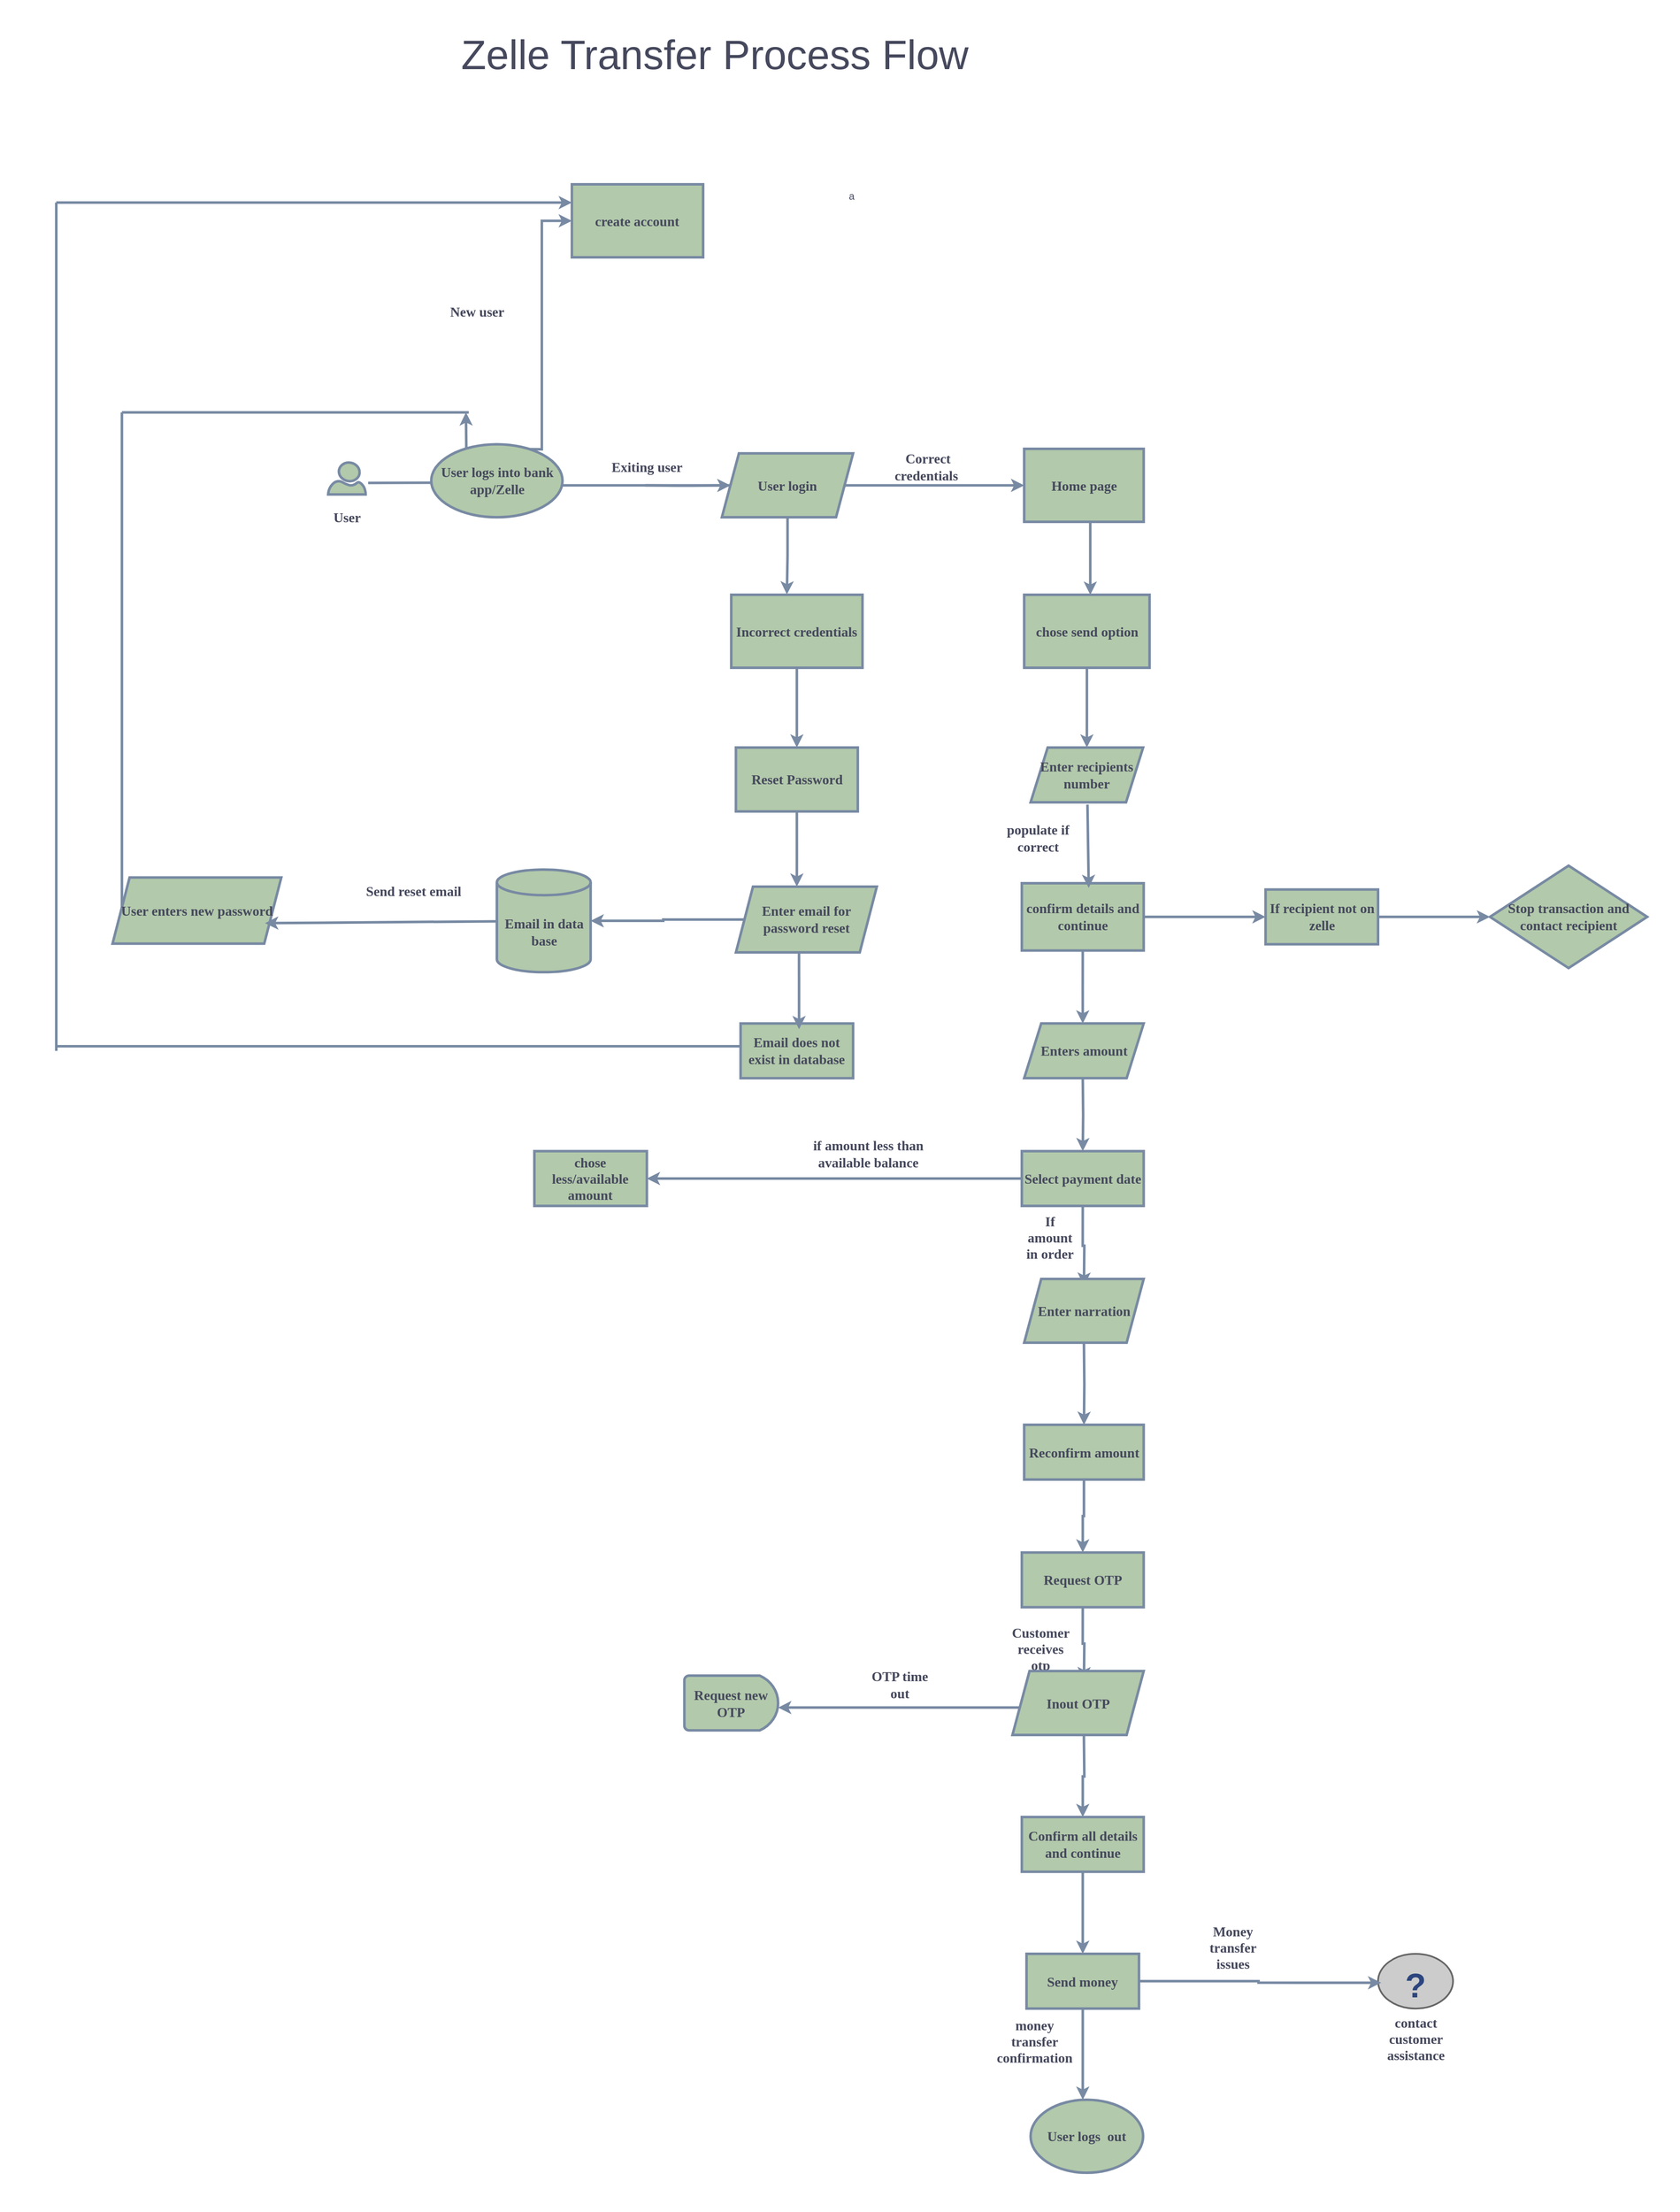 <mxfile version="22.1.21" type="github">
  <diagram name="Page-1" id="t6JYXqB6TzLad8x5QWe4">
    <mxGraphModel dx="2607" dy="5460" grid="0" gridSize="10" guides="1" tooltips="1" connect="0" arrows="1" fold="1" page="1" pageScale="0.7" pageWidth="850" pageHeight="1100" background="#ffffff" math="0" shadow="0">
      <root>
        <mxCell id="0" />
        <mxCell id="1" parent="0" />
        <mxCell id="8Wb082C8wRjZHbEyCbxz-3" value="" style="group;strokeWidth=3;whiteSpace=wrap;labelBackgroundColor=none;fontColor=#46495D;" vertex="1" connectable="0" parent="1">
          <mxGeometry x="-517" y="-4040" width="1865" height="2330" as="geometry" />
        </mxCell>
        <mxCell id="_l1nSVqEDkTcOZLzWQby-266" value="a" style="group;strokeWidth=3;fontStyle=0;labelBorderColor=none;whiteSpace=wrap;labelBackgroundColor=none;fontColor=#46495D;" parent="8Wb082C8wRjZHbEyCbxz-3" vertex="1" connectable="0">
          <mxGeometry width="1865" height="2330" as="geometry" />
        </mxCell>
        <mxCell id="_l1nSVqEDkTcOZLzWQby-263" value="" style="group;rounded=0;align=center;labelBorderColor=#0000FF;labelBackgroundColor=none;verticalAlign=middle;whiteSpace=wrap;spacingTop=5;spacing=3;spacingBottom=4;perimeterSpacing=2;fontStyle=1;fontSize=16;fontFamily=Verdana;container=0;strokeWidth=3;fontColor=#46495D;" parent="_l1nSVqEDkTcOZLzWQby-266" vertex="1" connectable="0">
          <mxGeometry x="-65.813" y="-78" width="1968" height="2453" as="geometry" />
        </mxCell>
        <mxCell id="_l1nSVqEDkTcOZLzWQby-51" value="Home page" style="rounded=0;whiteSpace=wrap;fontStyle=1;fontSize=16;fontFamily=Verdana;container=0;strokeWidth=3;labelBackgroundColor=none;fillColor=#B2C9AB;strokeColor=#788AA3;fontColor=#46495D;" parent="_l1nSVqEDkTcOZLzWQby-266" vertex="1">
          <mxGeometry x="1134.664" y="309.954" width="140.116" height="85.505" as="geometry" />
        </mxCell>
        <mxCell id="_l1nSVqEDkTcOZLzWQby-207" value="" style="edgeStyle=orthogonalEdgeStyle;rounded=0;orthogonalLoop=1;jettySize=auto;exitX=0.5;exitY=0;exitDx=0;exitDy=0;entryX=0;entryY=0.5;entryDx=0;entryDy=0;fontStyle=1;fontSize=16;fontFamily=Verdana;strokeWidth=3;labelBackgroundColor=none;fontColor=default;strokeColor=#788AA3;" parent="_l1nSVqEDkTcOZLzWQby-266" target="_l1nSVqEDkTcOZLzWQby-65" edge="1">
          <mxGeometry relative="1" as="geometry">
            <mxPoint x="532.99" y="309.954" as="sourcePoint" />
          </mxGeometry>
        </mxCell>
        <mxCell id="_l1nSVqEDkTcOZLzWQby-17" value="money transfer&#xa;confirmation" style="text;align=center;verticalAlign=middle;whiteSpace=wrap;rounded=0;fontStyle=1;fontSize=16;fontFamily=Verdana;container=0;strokeWidth=3;labelBackgroundColor=none;fontColor=#46495D;" parent="_l1nSVqEDkTcOZLzWQby-266" vertex="1">
          <mxGeometry x="1113.769" y="2159.999" width="65.937" height="32.064" as="geometry" />
        </mxCell>
        <mxCell id="_l1nSVqEDkTcOZLzWQby-26" value="Send reset email" style="text;align=center;verticalAlign=middle;whiteSpace=wrap;rounded=0;fontStyle=1;fontSize=16;fontFamily=Verdana;container=0;strokeWidth=3;labelBackgroundColor=none;fontColor=#46495D;" parent="_l1nSVqEDkTcOZLzWQby-266" vertex="1">
          <mxGeometry x="351.666" y="812.29" width="134.34" height="32.06" as="geometry" />
        </mxCell>
        <mxCell id="_l1nSVqEDkTcOZLzWQby-31" value="New user " style="text;align=center;verticalAlign=middle;whiteSpace=wrap;rounded=0;fontStyle=1;fontSize=16;fontFamily=Verdana;container=0;strokeWidth=3;labelBackgroundColor=none;fontColor=#46495D;" parent="_l1nSVqEDkTcOZLzWQby-266" vertex="1">
          <mxGeometry x="435.001" y="122.003" width="120.884" height="53.44" as="geometry" />
        </mxCell>
        <mxCell id="_l1nSVqEDkTcOZLzWQby-40" value="populate if correct" style="text;align=center;verticalAlign=middle;whiteSpace=wrap;rounded=0;fontStyle=1;fontSize=16;fontFamily=Verdana;container=0;strokeWidth=3;labelBackgroundColor=none;fontColor=#46495D;" parent="_l1nSVqEDkTcOZLzWQby-266" vertex="1">
          <mxGeometry x="1103.64" y="750" width="94.214" height="32.06" as="geometry" />
        </mxCell>
        <mxCell id="_l1nSVqEDkTcOZLzWQby-42" value="Money transfer issues" style="text;align=center;verticalAlign=middle;whiteSpace=wrap;rounded=0;fontStyle=1;fontSize=16;fontFamily=Verdana;container=0;strokeWidth=3;labelBackgroundColor=none;fontColor=#46495D;" parent="_l1nSVqEDkTcOZLzWQby-266" vertex="1">
          <mxGeometry x="1329.727" y="2049.996" width="98.905" height="32.064" as="geometry" />
        </mxCell>
        <mxCell id="_l1nSVqEDkTcOZLzWQby-52" value="" style="verticalLabelPosition=bottom;verticalAlign=top;align=center;shape=mxgraph.azure.user;rounded=0;fontStyle=1;fontSize=16;fontFamily=Verdana;whiteSpace=wrap;container=0;strokeWidth=3;labelBackgroundColor=none;fillColor=#B2C9AB;strokeColor=#788AA3;fontColor=#46495D;" parent="_l1nSVqEDkTcOZLzWQby-266" vertex="1">
          <mxGeometry x="318.695" y="325.986" width="43.958" height="37.408" as="geometry" />
        </mxCell>
        <mxCell id="_l1nSVqEDkTcOZLzWQby-65" value="create account" style="rounded=0;whiteSpace=wrap;fontStyle=1;fontSize=16;fontFamily=Verdana;container=0;strokeWidth=3;labelBackgroundColor=none;fillColor=#B2C9AB;strokeColor=#788AA3;fontColor=#46495D;" parent="_l1nSVqEDkTcOZLzWQby-266" vertex="1">
          <mxGeometry x="604.421" width="153.853" height="85.505" as="geometry" />
        </mxCell>
        <mxCell id="_l1nSVqEDkTcOZLzWQby-87" value="Exiting user" style="text;align=center;verticalAlign=middle;whiteSpace=wrap;rounded=0;fontStyle=1;fontSize=16;fontFamily=Verdana;container=0;strokeWidth=3;labelBackgroundColor=none;fontColor=#46495D;" parent="_l1nSVqEDkTcOZLzWQby-266" vertex="1">
          <mxGeometry x="642.885" y="315.298" width="98.905" height="32.064" as="geometry" />
        </mxCell>
        <mxCell id="_l1nSVqEDkTcOZLzWQby-90" value="Incorrect credentials" style="whiteSpace=wrap;rounded=0;fontStyle=1;fontSize=16;fontFamily=Verdana;container=0;strokeWidth=3;labelBackgroundColor=none;fillColor=#B2C9AB;strokeColor=#788AA3;fontColor=#46495D;" parent="_l1nSVqEDkTcOZLzWQby-266" vertex="1">
          <mxGeometry x="791.243" y="480.963" width="153.853" height="85.505" as="geometry" />
        </mxCell>
        <mxCell id="_l1nSVqEDkTcOZLzWQby-92" value="Reset Password" style="whiteSpace=wrap;rounded=0;fontStyle=1;fontSize=16;fontFamily=Verdana;container=0;strokeWidth=3;labelBackgroundColor=none;fillColor=#B2C9AB;strokeColor=#788AA3;fontColor=#46495D;" parent="_l1nSVqEDkTcOZLzWQby-266" vertex="1">
          <mxGeometry x="796.737" y="659.989" width="142.863" height="74.817" as="geometry" />
        </mxCell>
        <mxCell id="_l1nSVqEDkTcOZLzWQby-93" value="" style="edgeStyle=orthogonalEdgeStyle;rounded=0;orthogonalLoop=1;jettySize=auto;fontStyle=1;fontSize=16;fontFamily=Verdana;strokeWidth=3;labelBackgroundColor=none;fontColor=default;strokeColor=#788AA3;" parent="_l1nSVqEDkTcOZLzWQby-266" source="_l1nSVqEDkTcOZLzWQby-90" target="_l1nSVqEDkTcOZLzWQby-92" edge="1">
          <mxGeometry relative="1" as="geometry" />
        </mxCell>
        <mxCell id="_l1nSVqEDkTcOZLzWQby-94" value="Correct credentials " style="text;align=center;verticalAlign=middle;whiteSpace=wrap;rounded=0;fontStyle=1;fontSize=16;fontFamily=Verdana;container=0;strokeWidth=3;labelBackgroundColor=none;fontColor=#46495D;" parent="_l1nSVqEDkTcOZLzWQby-266" vertex="1">
          <mxGeometry x="989.053" y="315.298" width="65.937" height="32.064" as="geometry" />
        </mxCell>
        <mxCell id="_l1nSVqEDkTcOZLzWQby-98" value="Email in data base" style="shape=cylinder3;whiteSpace=wrap;boundedLbl=1;backgroundOutline=1;size=15;rounded=0;fontStyle=1;fontSize=16;fontFamily=Verdana;container=0;strokeWidth=3;labelBackgroundColor=none;fillColor=#B2C9AB;strokeColor=#788AA3;fontColor=#46495D;" parent="_l1nSVqEDkTcOZLzWQby-266" vertex="1">
          <mxGeometry x="516.506" y="802.942" width="109.895" height="120.241" as="geometry" />
        </mxCell>
        <mxCell id="_l1nSVqEDkTcOZLzWQby-106" value="Email does not exist in database" style="whiteSpace=wrap;rounded=0;fontStyle=1;fontSize=16;fontFamily=Verdana;container=0;strokeWidth=3;labelBackgroundColor=none;fillColor=#B2C9AB;strokeColor=#788AA3;fontColor=#46495D;" parent="_l1nSVqEDkTcOZLzWQby-266" vertex="1">
          <mxGeometry x="802.232" y="983.303" width="131.874" height="64.128" as="geometry" />
        </mxCell>
        <mxCell id="_l1nSVqEDkTcOZLzWQby-109" value="" style="endArrow=none;rounded=0;fontStyle=1;fontSize=16;fontFamily=Verdana;strokeWidth=3;labelBackgroundColor=none;fontColor=default;strokeColor=#788AA3;" parent="_l1nSVqEDkTcOZLzWQby-266" edge="1">
          <mxGeometry width="50" height="50" relative="1" as="geometry">
            <mxPoint x="76.926" y="855.046" as="sourcePoint" />
            <mxPoint x="76.926" y="267.202" as="targetPoint" />
          </mxGeometry>
        </mxCell>
        <mxCell id="_l1nSVqEDkTcOZLzWQby-110" value="" style="endArrow=none;rounded=0;exitX=1.067;exitY=0.638;exitDx=0;exitDy=0;exitPerimeter=0;fontStyle=1;fontSize=16;fontFamily=Verdana;strokeWidth=3;labelBackgroundColor=none;fontColor=default;strokeColor=#788AA3;" parent="_l1nSVqEDkTcOZLzWQby-266" source="_l1nSVqEDkTcOZLzWQby-52" edge="1">
          <mxGeometry width="50" height="50" relative="1" as="geometry">
            <mxPoint x="593.432" y="491.651" as="sourcePoint" />
            <mxPoint x="461.558" y="349.5" as="targetPoint" />
          </mxGeometry>
        </mxCell>
        <mxCell id="_l1nSVqEDkTcOZLzWQby-119" value="chose send option" style="whiteSpace=wrap;rounded=0;fontStyle=1;fontSize=16;fontFamily=Verdana;container=0;strokeWidth=3;labelBackgroundColor=none;fillColor=#B2C9AB;strokeColor=#788AA3;fontColor=#46495D;" parent="_l1nSVqEDkTcOZLzWQby-266" vertex="1">
          <mxGeometry x="1134.664" y="480.963" width="146.984" height="85.505" as="geometry" />
        </mxCell>
        <mxCell id="_l1nSVqEDkTcOZLzWQby-120" value="" style="edgeStyle=orthogonalEdgeStyle;rounded=0;orthogonalLoop=1;jettySize=auto;fontStyle=1;fontSize=16;fontFamily=Verdana;strokeWidth=3;labelBackgroundColor=none;fontColor=default;strokeColor=#788AA3;" parent="_l1nSVqEDkTcOZLzWQby-266" source="_l1nSVqEDkTcOZLzWQby-51" target="_l1nSVqEDkTcOZLzWQby-119" edge="1">
          <mxGeometry relative="1" as="geometry">
            <Array as="points">
              <mxPoint x="1212.14" y="406.147" />
              <mxPoint x="1212.14" y="406.147" />
            </Array>
          </mxGeometry>
        </mxCell>
        <mxCell id="_l1nSVqEDkTcOZLzWQby-133" value="if amount less than available balance" style="text;align=center;verticalAlign=middle;whiteSpace=wrap;rounded=0;fontStyle=1;fontSize=16;fontFamily=Verdana;container=0;strokeWidth=3;labelBackgroundColor=none;fontColor=#46495D;" parent="_l1nSVqEDkTcOZLzWQby-266" vertex="1">
          <mxGeometry x="860.637" y="1120" width="182.253" height="32.06" as="geometry" />
        </mxCell>
        <mxCell id="_l1nSVqEDkTcOZLzWQby-142" value="Customer receives otp" style="text;align=center;verticalAlign=middle;whiteSpace=wrap;rounded=0;fontStyle=1;fontSize=16;fontFamily=Verdana;container=0;strokeWidth=3;labelBackgroundColor=none;fontColor=#46495D;" parent="_l1nSVqEDkTcOZLzWQby-266" vertex="1">
          <mxGeometry x="1120.927" y="1699.996" width="65.937" height="32.064" as="geometry" />
        </mxCell>
        <mxCell id="_l1nSVqEDkTcOZLzWQby-230" value="" style="edgeStyle=orthogonalEdgeStyle;rounded=0;orthogonalLoop=1;jettySize=auto;exitX=0.5;exitY=1;exitDx=0;exitDy=0;fontStyle=1;fontSize=16;fontFamily=Verdana;strokeWidth=3;labelBackgroundColor=none;fontColor=default;strokeColor=#788AA3;" parent="_l1nSVqEDkTcOZLzWQby-266" source="_l1nSVqEDkTcOZLzWQby-147" edge="1">
          <mxGeometry relative="1" as="geometry">
            <mxPoint x="1203.348" y="983.303" as="targetPoint" />
          </mxGeometry>
        </mxCell>
        <mxCell id="_l1nSVqEDkTcOZLzWQby-147" value="confirm details and continue" style="whiteSpace=wrap;rounded=0;fontStyle=1;fontSize=16;fontFamily=Verdana;container=0;strokeWidth=3;labelBackgroundColor=none;fillColor=#B2C9AB;strokeColor=#788AA3;fontColor=#46495D;" parent="_l1nSVqEDkTcOZLzWQby-266" vertex="1">
          <mxGeometry x="1131.916" y="818.974" width="142.863" height="78.825" as="geometry" />
        </mxCell>
        <mxCell id="_l1nSVqEDkTcOZLzWQby-149" value="If recipient not on zelle" style="whiteSpace=wrap;rounded=0;fontStyle=1;fontSize=16;fontFamily=Verdana;container=0;strokeWidth=3;labelBackgroundColor=none;fillColor=#B2C9AB;strokeColor=#788AA3;fontColor=#46495D;" parent="_l1nSVqEDkTcOZLzWQby-266" vertex="1">
          <mxGeometry x="1417.643" y="826.327" width="131.874" height="64.128" as="geometry" />
        </mxCell>
        <mxCell id="_l1nSVqEDkTcOZLzWQby-150" value="" style="edgeStyle=orthogonalEdgeStyle;rounded=0;orthogonalLoop=1;jettySize=auto;fontStyle=1;fontSize=16;fontFamily=Verdana;strokeWidth=3;labelBackgroundColor=none;fontColor=default;strokeColor=#788AA3;" parent="_l1nSVqEDkTcOZLzWQby-266" source="_l1nSVqEDkTcOZLzWQby-147" target="_l1nSVqEDkTcOZLzWQby-149" edge="1">
          <mxGeometry relative="1" as="geometry" />
        </mxCell>
        <mxCell id="_l1nSVqEDkTcOZLzWQby-154" value="" style="edgeStyle=orthogonalEdgeStyle;rounded=0;orthogonalLoop=1;jettySize=auto;fontStyle=1;fontSize=16;fontFamily=Verdana;strokeWidth=3;labelBackgroundColor=none;fontColor=default;strokeColor=#788AA3;" parent="_l1nSVqEDkTcOZLzWQby-266" target="_l1nSVqEDkTcOZLzWQby-153" edge="1">
          <mxGeometry relative="1" as="geometry">
            <mxPoint x="1203.348" y="1047.431" as="sourcePoint" />
          </mxGeometry>
        </mxCell>
        <mxCell id="_l1nSVqEDkTcOZLzWQby-231" value="" style="edgeStyle=orthogonalEdgeStyle;rounded=0;orthogonalLoop=1;jettySize=auto;exitX=0.5;exitY=1;exitDx=0;exitDy=0;entryX=0.5;entryY=0;entryDx=0;entryDy=0;fontStyle=1;fontSize=16;fontFamily=Verdana;strokeWidth=3;labelBackgroundColor=none;fontColor=default;strokeColor=#788AA3;" parent="_l1nSVqEDkTcOZLzWQby-266" source="_l1nSVqEDkTcOZLzWQby-153" edge="1">
          <mxGeometry relative="1" as="geometry">
            <mxPoint x="1204.722" y="1290.585" as="targetPoint" />
          </mxGeometry>
        </mxCell>
        <mxCell id="_l1nSVqEDkTcOZLzWQby-153" value="Select payment date" style="whiteSpace=wrap;rounded=0;fontStyle=1;fontSize=16;fontFamily=Verdana;container=0;strokeWidth=3;labelBackgroundColor=none;fillColor=#B2C9AB;strokeColor=#788AA3;fontColor=#46495D;" parent="_l1nSVqEDkTcOZLzWQby-266" vertex="1">
          <mxGeometry x="1131.916" y="1132.936" width="142.863" height="64.128" as="geometry" />
        </mxCell>
        <mxCell id="_l1nSVqEDkTcOZLzWQby-163" value="" style="edgeStyle=orthogonalEdgeStyle;rounded=0;orthogonalLoop=1;jettySize=auto;fontStyle=1;fontSize=16;fontFamily=Verdana;strokeWidth=3;labelBackgroundColor=none;fontColor=default;strokeColor=#788AA3;" parent="_l1nSVqEDkTcOZLzWQby-266" target="_l1nSVqEDkTcOZLzWQby-162" edge="1">
          <mxGeometry relative="1" as="geometry">
            <mxPoint x="1204.722" y="1357.385" as="sourcePoint" />
          </mxGeometry>
        </mxCell>
        <mxCell id="_l1nSVqEDkTcOZLzWQby-159" value="If amount in order" style="text;align=center;verticalAlign=middle;whiteSpace=wrap;rounded=0;fontStyle=1;fontSize=16;fontFamily=Verdana;container=0;strokeWidth=3;labelBackgroundColor=none;fontColor=#46495D;" parent="_l1nSVqEDkTcOZLzWQby-266" vertex="1">
          <mxGeometry x="1131.916" y="1218.44" width="65.937" height="32.064" as="geometry" />
        </mxCell>
        <mxCell id="_l1nSVqEDkTcOZLzWQby-160" value="chose less/available amount" style="whiteSpace=wrap;rounded=0;fontStyle=1;fontSize=16;fontFamily=Verdana;container=0;strokeWidth=3;labelBackgroundColor=none;fillColor=#B2C9AB;strokeColor=#788AA3;fontColor=#46495D;" parent="_l1nSVqEDkTcOZLzWQby-266" vertex="1">
          <mxGeometry x="560.463" y="1132.936" width="131.874" height="64.128" as="geometry" />
        </mxCell>
        <mxCell id="_l1nSVqEDkTcOZLzWQby-161" value="" style="edgeStyle=orthogonalEdgeStyle;rounded=0;orthogonalLoop=1;jettySize=auto;fontStyle=1;fontSize=16;fontFamily=Verdana;strokeWidth=3;labelBackgroundColor=none;fontColor=default;strokeColor=#788AA3;" parent="_l1nSVqEDkTcOZLzWQby-266" source="_l1nSVqEDkTcOZLzWQby-153" target="_l1nSVqEDkTcOZLzWQby-160" edge="1">
          <mxGeometry relative="1" as="geometry" />
        </mxCell>
        <mxCell id="_l1nSVqEDkTcOZLzWQby-162" value="Reconfirm amount" style="whiteSpace=wrap;rounded=0;fontStyle=1;fontSize=16;fontFamily=Verdana;container=0;strokeWidth=3;labelBackgroundColor=none;fillColor=#B2C9AB;strokeColor=#788AA3;fontColor=#46495D;" parent="_l1nSVqEDkTcOZLzWQby-266" vertex="1">
          <mxGeometry x="1134.664" y="1453.578" width="140.116" height="64.128" as="geometry" />
        </mxCell>
        <mxCell id="_l1nSVqEDkTcOZLzWQby-232" value="" style="edgeStyle=orthogonalEdgeStyle;rounded=0;orthogonalLoop=1;jettySize=auto;exitX=0.5;exitY=1;exitDx=0;exitDy=0;entryX=0.5;entryY=0;entryDx=0;entryDy=0;fontStyle=1;fontSize=16;fontFamily=Verdana;strokeWidth=3;labelBackgroundColor=none;fontColor=default;strokeColor=#788AA3;" parent="_l1nSVqEDkTcOZLzWQby-266" source="_l1nSVqEDkTcOZLzWQby-165" edge="1">
          <mxGeometry relative="1" as="geometry">
            <mxPoint x="1204.722" y="1752.844" as="targetPoint" />
          </mxGeometry>
        </mxCell>
        <mxCell id="_l1nSVqEDkTcOZLzWQby-165" value="Request OTP" style="whiteSpace=wrap;rounded=0;fontStyle=1;fontSize=16;fontFamily=Verdana;container=0;strokeWidth=3;labelBackgroundColor=none;fillColor=#B2C9AB;strokeColor=#788AA3;fontColor=#46495D;" parent="_l1nSVqEDkTcOZLzWQby-266" vertex="1">
          <mxGeometry x="1131.916" y="1603.211" width="142.863" height="64.128" as="geometry" />
        </mxCell>
        <mxCell id="_l1nSVqEDkTcOZLzWQby-166" value="" style="edgeStyle=orthogonalEdgeStyle;rounded=0;orthogonalLoop=1;jettySize=auto;fontStyle=1;fontSize=16;fontFamily=Verdana;strokeWidth=3;labelBackgroundColor=none;fontColor=default;strokeColor=#788AA3;" parent="_l1nSVqEDkTcOZLzWQby-266" source="_l1nSVqEDkTcOZLzWQby-162" target="_l1nSVqEDkTcOZLzWQby-165" edge="1">
          <mxGeometry relative="1" as="geometry" />
        </mxCell>
        <mxCell id="_l1nSVqEDkTcOZLzWQby-170" value="" style="edgeStyle=orthogonalEdgeStyle;rounded=0;orthogonalLoop=1;jettySize=auto;fontStyle=1;fontSize=16;fontFamily=Verdana;strokeWidth=3;labelBackgroundColor=none;fontColor=default;strokeColor=#788AA3;" parent="_l1nSVqEDkTcOZLzWQby-266" target="_l1nSVqEDkTcOZLzWQby-169" edge="1">
          <mxGeometry relative="1" as="geometry">
            <mxPoint x="1204.667" y="1816.972" as="sourcePoint" />
          </mxGeometry>
        </mxCell>
        <mxCell id="_l1nSVqEDkTcOZLzWQby-174" value="" style="edgeStyle=orthogonalEdgeStyle;rounded=0;orthogonalLoop=1;jettySize=auto;fontStyle=1;fontSize=16;fontFamily=Verdana;strokeWidth=3;labelBackgroundColor=none;fontColor=default;strokeColor=#788AA3;" parent="_l1nSVqEDkTcOZLzWQby-266" edge="1">
          <mxGeometry relative="1" as="geometry">
            <mxPoint x="1134.664" y="1784.908" as="sourcePoint" />
            <mxPoint x="846.19" y="1784.908" as="targetPoint" />
          </mxGeometry>
        </mxCell>
        <mxCell id="_l1nSVqEDkTcOZLzWQby-169" value="Confirm all details and continue" style="whiteSpace=wrap;rounded=0;fontStyle=1;fontSize=16;fontFamily=Verdana;container=0;strokeWidth=3;labelBackgroundColor=none;fillColor=#B2C9AB;strokeColor=#788AA3;fontColor=#46495D;" parent="_l1nSVqEDkTcOZLzWQby-266" vertex="1">
          <mxGeometry x="1131.916" y="1913.165" width="142.863" height="64.128" as="geometry" />
        </mxCell>
        <mxCell id="_l1nSVqEDkTcOZLzWQby-177" value="" style="edgeStyle=orthogonalEdgeStyle;rounded=0;orthogonalLoop=1;jettySize=auto;fontStyle=1;fontSize=16;fontFamily=Verdana;strokeWidth=3;labelBackgroundColor=none;fontColor=default;strokeColor=#788AA3;" parent="_l1nSVqEDkTcOZLzWQby-266" source="_l1nSVqEDkTcOZLzWQby-171" edge="1">
          <mxGeometry relative="1" as="geometry">
            <mxPoint x="1203.348" y="2244.495" as="targetPoint" />
          </mxGeometry>
        </mxCell>
        <mxCell id="_l1nSVqEDkTcOZLzWQby-171" value="Send money" style="whiteSpace=wrap;rounded=0;fontStyle=1;fontSize=16;fontFamily=Verdana;container=0;strokeWidth=3;labelBackgroundColor=none;fillColor=#B2C9AB;strokeColor=#788AA3;fontColor=#46495D;" parent="_l1nSVqEDkTcOZLzWQby-266" vertex="1">
          <mxGeometry x="1137.411" y="2073.486" width="131.874" height="64.128" as="geometry" />
        </mxCell>
        <mxCell id="_l1nSVqEDkTcOZLzWQby-172" value="" style="edgeStyle=orthogonalEdgeStyle;rounded=0;orthogonalLoop=1;jettySize=auto;fontStyle=1;fontSize=16;fontFamily=Verdana;strokeWidth=3;labelBackgroundColor=none;fontColor=default;strokeColor=#788AA3;" parent="_l1nSVqEDkTcOZLzWQby-266" source="_l1nSVqEDkTcOZLzWQby-169" target="_l1nSVqEDkTcOZLzWQby-171" edge="1">
          <mxGeometry relative="1" as="geometry" />
        </mxCell>
        <mxCell id="_l1nSVqEDkTcOZLzWQby-175" value="OTP time out" style="text;align=center;verticalAlign=middle;whiteSpace=wrap;rounded=0;fontStyle=1;fontSize=16;fontFamily=Verdana;container=0;strokeWidth=3;labelBackgroundColor=none;fontColor=#46495D;" parent="_l1nSVqEDkTcOZLzWQby-266" vertex="1">
          <mxGeometry x="945.095" y="1742.156" width="87.916" height="32.064" as="geometry" />
        </mxCell>
        <mxCell id="_l1nSVqEDkTcOZLzWQby-178" value="contact customer assistance" style="verticalLabelPosition=bottom;shadow=0;dashed=0;align=center;verticalAlign=top;strokeWidth=3;shape=mxgraph.mockup.misc.help_icon;rounded=0;fontStyle=1;fontSize=16;fontFamily=Verdana;whiteSpace=wrap;container=0;labelBackgroundColor=none;fillColor=#B2C9AB;strokeColor=#788AA3;fontColor=#46495D;" parent="_l1nSVqEDkTcOZLzWQby-266" vertex="1">
          <mxGeometry x="1549.517" y="2073.486" width="87.916" height="64.128" as="geometry" />
        </mxCell>
        <mxCell id="_l1nSVqEDkTcOZLzWQby-179" value="Stop transaction and contact recipient" style="rhombus;whiteSpace=wrap;rounded=0;fontStyle=1;fontSize=16;fontFamily=Verdana;container=0;strokeWidth=3;labelBackgroundColor=none;fillColor=#B2C9AB;strokeColor=#788AA3;fontColor=#46495D;" parent="_l1nSVqEDkTcOZLzWQby-266" vertex="1">
          <mxGeometry x="1680.773" y="798.39" width="184.227" height="120" as="geometry" />
        </mxCell>
        <mxCell id="_l1nSVqEDkTcOZLzWQby-180" value="" style="edgeStyle=orthogonalEdgeStyle;rounded=0;orthogonalLoop=1;jettySize=auto;fontStyle=1;fontSize=16;fontFamily=Verdana;strokeWidth=3;labelBackgroundColor=none;fontColor=default;strokeColor=#788AA3;" parent="_l1nSVqEDkTcOZLzWQby-266" source="_l1nSVqEDkTcOZLzWQby-149" target="_l1nSVqEDkTcOZLzWQby-179" edge="1">
          <mxGeometry relative="1" as="geometry" />
        </mxCell>
        <mxCell id="_l1nSVqEDkTcOZLzWQby-199" value="" style="edgeStyle=orthogonalEdgeStyle;rounded=0;orthogonalLoop=1;jettySize=auto;exitX=1;exitY=0.5;exitDx=0;exitDy=0;fontStyle=1;fontSize=16;fontFamily=Verdana;strokeWidth=3;labelBackgroundColor=none;fontColor=default;strokeColor=#788AA3;" parent="_l1nSVqEDkTcOZLzWQby-266" source="_l1nSVqEDkTcOZLzWQby-181" target="_l1nSVqEDkTcOZLzWQby-51" edge="1">
          <mxGeometry relative="1" as="geometry" />
        </mxCell>
        <mxCell id="_l1nSVqEDkTcOZLzWQby-181" value="User login" style="shape=parallelogram;perimeter=parallelogramPerimeter;whiteSpace=wrap;fixedSize=1;rounded=0;fontStyle=1;fontSize=16;fontFamily=Verdana;container=0;strokeWidth=3;labelBackgroundColor=none;fillColor=#B2C9AB;strokeColor=#788AA3;fontColor=#46495D;" parent="_l1nSVqEDkTcOZLzWQby-266" vertex="1">
          <mxGeometry x="780.253" y="315.298" width="153.853" height="74.817" as="geometry" />
        </mxCell>
        <mxCell id="_l1nSVqEDkTcOZLzWQby-209" value="" style="edgeStyle=orthogonalEdgeStyle;rounded=0;orthogonalLoop=1;jettySize=auto;exitX=0;exitY=0.5;exitDx=0;exitDy=0;fontStyle=1;fontSize=16;fontFamily=Verdana;strokeWidth=3;labelBackgroundColor=none;fontColor=default;strokeColor=#788AA3;" parent="_l1nSVqEDkTcOZLzWQby-266" source="_l1nSVqEDkTcOZLzWQby-182" target="_l1nSVqEDkTcOZLzWQby-98" edge="1">
          <mxGeometry relative="1" as="geometry" />
        </mxCell>
        <mxCell id="_l1nSVqEDkTcOZLzWQby-182" value="Enter email for password reset" style="shape=parallelogram;perimeter=parallelogramPerimeter;whiteSpace=wrap;fixedSize=1;rounded=0;fontStyle=1;fontSize=16;fontFamily=Verdana;container=0;strokeWidth=3;labelBackgroundColor=none;fillColor=#B2C9AB;strokeColor=#788AA3;fontColor=#46495D;" parent="_l1nSVqEDkTcOZLzWQby-266" vertex="1">
          <mxGeometry x="796.737" y="822.98" width="165.151" height="77.02" as="geometry" />
        </mxCell>
        <mxCell id="_l1nSVqEDkTcOZLzWQby-187" value="User enters new password" style="shape=parallelogram;perimeter=parallelogramPerimeter;whiteSpace=wrap;fixedSize=1;rounded=0;fontStyle=1;fontSize=16;fontFamily=Verdana;container=0;strokeWidth=3;labelBackgroundColor=none;fillColor=#B2C9AB;strokeColor=#788AA3;fontColor=#46495D;" parent="_l1nSVqEDkTcOZLzWQby-266" vertex="1">
          <mxGeometry x="65.937" y="812.294" width="197.811" height="77.489" as="geometry" />
        </mxCell>
        <mxCell id="_l1nSVqEDkTcOZLzWQby-190" value="" style="endArrow=none;rounded=0;entryX=0;entryY=0.5;entryDx=0;entryDy=0;fontStyle=1;fontSize=16;fontFamily=Verdana;strokeWidth=3;labelBackgroundColor=none;fontColor=default;strokeColor=#788AA3;exitX=0;exitY=0.5;exitDx=0;exitDy=0;" parent="_l1nSVqEDkTcOZLzWQby-266" target="_l1nSVqEDkTcOZLzWQby-181" edge="1">
          <mxGeometry width="50" height="50" relative="1" as="geometry">
            <mxPoint x="582.442" y="352.706" as="sourcePoint" />
            <mxPoint x="692.337" y="342.018" as="targetPoint" />
          </mxGeometry>
        </mxCell>
        <mxCell id="_l1nSVqEDkTcOZLzWQby-193" value="" style="edgeStyle=orthogonalEdgeStyle;rounded=0;orthogonalLoop=1;jettySize=auto;entryX=0.424;entryY=-0.005;entryDx=0;entryDy=0;entryPerimeter=0;fontStyle=1;fontSize=16;fontFamily=Verdana;strokeWidth=3;labelBackgroundColor=none;fontColor=default;strokeColor=#788AA3;" parent="_l1nSVqEDkTcOZLzWQby-266" source="_l1nSVqEDkTcOZLzWQby-181" target="_l1nSVqEDkTcOZLzWQby-90" edge="1">
          <mxGeometry relative="1" as="geometry" />
        </mxCell>
        <mxCell id="_l1nSVqEDkTcOZLzWQby-198" value="User logs  out" style="ellipse;whiteSpace=wrap;rounded=0;fontStyle=1;fontSize=16;fontFamily=Verdana;container=0;strokeWidth=3;labelBackgroundColor=none;fillColor=#B2C9AB;strokeColor=#788AA3;fontColor=#46495D;" parent="_l1nSVqEDkTcOZLzWQby-266" vertex="1">
          <mxGeometry x="1142.225" y="2244.495" width="131.874" height="85.505" as="geometry" />
        </mxCell>
        <mxCell id="_l1nSVqEDkTcOZLzWQby-204" value="Enter recipients number" style="shape=parallelogram;perimeter=parallelogramPerimeter;whiteSpace=wrap;fixedSize=1;rounded=0;fontStyle=1;fontSize=16;fontFamily=Verdana;container=0;strokeWidth=3;labelBackgroundColor=none;fillColor=#B2C9AB;strokeColor=#788AA3;fontColor=#46495D;" parent="_l1nSVqEDkTcOZLzWQby-266" vertex="1">
          <mxGeometry x="1142.219" y="659.989" width="131.874" height="64.128" as="geometry" />
        </mxCell>
        <mxCell id="_l1nSVqEDkTcOZLzWQby-211" value="" style="edgeStyle=orthogonalEdgeStyle;rounded=0;orthogonalLoop=1;jettySize=auto;exitX=0.5;exitY=1;exitDx=0;exitDy=0;fontStyle=1;fontSize=16;fontFamily=Verdana;strokeWidth=3;labelBackgroundColor=none;fontColor=default;strokeColor=#788AA3;" parent="_l1nSVqEDkTcOZLzWQby-266" source="_l1nSVqEDkTcOZLzWQby-92" edge="1">
          <mxGeometry relative="1" as="geometry">
            <mxPoint x="868.169" y="822.982" as="targetPoint" />
          </mxGeometry>
        </mxCell>
        <mxCell id="_l1nSVqEDkTcOZLzWQby-220" value="" style="endArrow=none;rounded=0;fontStyle=1;fontSize=16;fontFamily=Verdana;curved=0;strokeWidth=3;labelBackgroundColor=none;fontColor=default;strokeColor=#788AA3;" parent="_l1nSVqEDkTcOZLzWQby-266" edge="1">
          <mxGeometry width="50" height="50" relative="1" as="geometry">
            <mxPoint y="1010.023" as="sourcePoint" />
            <mxPoint x="802.232" y="1010.023" as="targetPoint" />
          </mxGeometry>
        </mxCell>
        <mxCell id="_l1nSVqEDkTcOZLzWQby-222" value="" style="endArrow=none;rounded=0;fontStyle=1;fontSize=16;fontFamily=Verdana;curved=0;strokeWidth=3;labelBackgroundColor=none;fontColor=default;strokeColor=#788AA3;" parent="_l1nSVqEDkTcOZLzWQby-266" edge="1">
          <mxGeometry width="50" height="50" relative="1" as="geometry">
            <mxPoint y="1015.367" as="sourcePoint" />
            <mxPoint y="21.376" as="targetPoint" />
          </mxGeometry>
        </mxCell>
        <mxCell id="_l1nSVqEDkTcOZLzWQby-223" value="" style="endArrow=classic;rounded=0;entryX=0;entryY=0.25;entryDx=0;entryDy=0;fontStyle=1;fontSize=16;fontFamily=Verdana;strokeWidth=3;labelBackgroundColor=none;fontColor=default;strokeColor=#788AA3;" parent="_l1nSVqEDkTcOZLzWQby-266" target="_l1nSVqEDkTcOZLzWQby-65" edge="1">
          <mxGeometry width="50" height="50" relative="1" as="geometry">
            <mxPoint y="21.376" as="sourcePoint" />
            <mxPoint x="-142.863" y="-85.505" as="targetPoint" />
          </mxGeometry>
        </mxCell>
        <mxCell id="_l1nSVqEDkTcOZLzWQby-227" value="" style="endArrow=none;rounded=0;fontStyle=1;fontSize=16;fontFamily=Verdana;strokeWidth=3;labelBackgroundColor=none;fontColor=default;strokeColor=#788AA3;" parent="_l1nSVqEDkTcOZLzWQby-266" edge="1">
          <mxGeometry width="50" height="50" relative="1" as="geometry">
            <mxPoint x="76.926" y="267.202" as="sourcePoint" />
            <mxPoint x="483.537" y="267.202" as="targetPoint" />
          </mxGeometry>
        </mxCell>
        <mxCell id="_l1nSVqEDkTcOZLzWQby-236" value="" style="edgeStyle=orthogonalEdgeStyle;rounded=0;orthogonalLoop=1;jettySize=auto;exitX=1;exitY=0.5;exitDx=0;exitDy=0;entryX=0.042;entryY=0.528;entryDx=0;entryDy=0;entryPerimeter=0;fontStyle=1;fontSize=16;fontFamily=Verdana;strokeWidth=3;labelBackgroundColor=none;fontColor=default;strokeColor=#788AA3;" parent="_l1nSVqEDkTcOZLzWQby-266" source="_l1nSVqEDkTcOZLzWQby-171" target="_l1nSVqEDkTcOZLzWQby-178" edge="1">
          <mxGeometry relative="1" as="geometry" />
        </mxCell>
        <mxCell id="_l1nSVqEDkTcOZLzWQby-242" value="Enters amount" style="shape=parallelogram;perimeter=parallelogramPerimeter;whiteSpace=wrap;fixedSize=1;rounded=0;fontStyle=1;fontSize=16;fontFamily=Verdana;container=0;strokeWidth=3;labelBackgroundColor=none;fillColor=#B2C9AB;strokeColor=#788AA3;fontColor=#46495D;" parent="_l1nSVqEDkTcOZLzWQby-266" vertex="1">
          <mxGeometry x="1134.664" y="983.303" width="140.116" height="64.128" as="geometry" />
        </mxCell>
        <mxCell id="_l1nSVqEDkTcOZLzWQby-243" value="Enter narration" style="shape=parallelogram;perimeter=parallelogramPerimeter;whiteSpace=wrap;fixedSize=1;rounded=0;fontStyle=1;fontSize=16;fontFamily=Verdana;container=0;strokeWidth=3;labelBackgroundColor=none;fillColor=#B2C9AB;strokeColor=#788AA3;fontColor=#46495D;" parent="_l1nSVqEDkTcOZLzWQby-266" vertex="1">
          <mxGeometry x="1134.664" y="1282.569" width="140.116" height="74.817" as="geometry" />
        </mxCell>
        <mxCell id="_l1nSVqEDkTcOZLzWQby-244" value="Inout OTP" style="shape=parallelogram;perimeter=parallelogramPerimeter;whiteSpace=wrap;fixedSize=1;rounded=0;fontStyle=1;fontSize=16;fontFamily=Verdana;container=0;strokeWidth=3;labelBackgroundColor=none;fillColor=#B2C9AB;strokeColor=#788AA3;fontColor=#46495D;" parent="_l1nSVqEDkTcOZLzWQby-266" vertex="1">
          <mxGeometry x="1120.927" y="1742.156" width="153.853" height="74.817" as="geometry" />
        </mxCell>
        <mxCell id="_l1nSVqEDkTcOZLzWQby-252" value="" style="endArrow=classic;rounded=0;entryX=0.549;entryY=0.069;entryDx=0;entryDy=0;entryPerimeter=0;fontStyle=1;fontSize=16;fontFamily=Verdana;strokeWidth=3;labelBackgroundColor=none;fontColor=default;strokeColor=#788AA3;" parent="_l1nSVqEDkTcOZLzWQby-266" target="_l1nSVqEDkTcOZLzWQby-147" edge="1">
          <mxGeometry width="50" height="50" relative="1" as="geometry">
            <mxPoint x="1208.843" y="726.789" as="sourcePoint" />
            <mxPoint x="1604.464" y="748.165" as="targetPoint" />
          </mxGeometry>
        </mxCell>
        <mxCell id="_l1nSVqEDkTcOZLzWQby-253" value="" style="endArrow=classic;rounded=0;entryX=0.904;entryY=0.69;entryDx=0;entryDy=0;entryPerimeter=0;fontStyle=1;fontSize=16;fontFamily=Verdana;strokeWidth=3;labelBackgroundColor=none;fontColor=default;strokeColor=#788AA3;" parent="_l1nSVqEDkTcOZLzWQby-266" target="_l1nSVqEDkTcOZLzWQby-187" edge="1">
          <mxGeometry width="50" height="50" relative="1" as="geometry">
            <mxPoint x="516.506" y="863.596" as="sourcePoint" />
            <mxPoint x="989.053" y="748.165" as="targetPoint" />
          </mxGeometry>
        </mxCell>
        <mxCell id="_l1nSVqEDkTcOZLzWQby-205" value="" style="edgeStyle=orthogonalEdgeStyle;rounded=0;orthogonalLoop=1;jettySize=auto;fontStyle=1;fontSize=16;fontFamily=Verdana;strokeWidth=3;labelBackgroundColor=none;fontColor=default;strokeColor=#788AA3;" parent="_l1nSVqEDkTcOZLzWQby-266" source="_l1nSVqEDkTcOZLzWQby-119" target="_l1nSVqEDkTcOZLzWQby-204" edge="1">
          <mxGeometry relative="1" as="geometry" />
        </mxCell>
        <mxCell id="_l1nSVqEDkTcOZLzWQby-254" value="" style="endArrow=classic;rounded=0;fontStyle=1;fontSize=16;fontFamily=Verdana;exitX=0.448;exitY=1;exitDx=0;exitDy=0;exitPerimeter=0;strokeWidth=3;labelBackgroundColor=none;fontColor=default;strokeColor=#788AA3;" parent="_l1nSVqEDkTcOZLzWQby-266" source="_l1nSVqEDkTcOZLzWQby-182" edge="1">
          <mxGeometry width="50" height="50" relative="1" as="geometry">
            <mxPoint x="863.674" y="920" as="sourcePoint" />
            <mxPoint x="870.762" y="990" as="targetPoint" />
            <Array as="points" />
          </mxGeometry>
        </mxCell>
        <mxCell id="_l1nSVqEDkTcOZLzWQby-258" value="Request new OTP" style="strokeWidth=3;shape=mxgraph.flowchart.delay;whiteSpace=wrap;rounded=0;fontStyle=1;fontSize=16;fontFamily=Verdana;container=0;labelBackgroundColor=none;fillColor=#B2C9AB;strokeColor=#788AA3;fontColor=#46495D;" parent="_l1nSVqEDkTcOZLzWQby-266" vertex="1">
          <mxGeometry x="736.295" y="1747.5" width="109.895" height="64.128" as="geometry" />
        </mxCell>
        <mxCell id="_l1nSVqEDkTcOZLzWQby-259" value="User" style="text;align=center;verticalAlign=middle;whiteSpace=wrap;rounded=0;fontStyle=1;fontSize=16;fontFamily=Verdana;container=0;strokeWidth=3;labelBackgroundColor=none;fontColor=#46495D;" parent="_l1nSVqEDkTcOZLzWQby-266" vertex="1">
          <mxGeometry x="307.705" y="374.083" width="65.937" height="32.064" as="geometry" />
        </mxCell>
        <mxCell id="_l1nSVqEDkTcOZLzWQby-261" value="User logs into bank app/Zelle" style="strokeWidth=3;shape=mxgraph.flowchart.start_1;whiteSpace=wrap;rounded=0;fontStyle=1;fontSize=16;fontFamily=Verdana;container=0;labelBackgroundColor=none;fillColor=#B2C9AB;strokeColor=#788AA3;fontColor=#46495D;" parent="_l1nSVqEDkTcOZLzWQby-266" vertex="1">
          <mxGeometry x="439.579" y="304.61" width="153.853" height="85.505" as="geometry" />
        </mxCell>
        <mxCell id="_l1nSVqEDkTcOZLzWQby-262" value="" style="endArrow=classic;rounded=0;exitX=0.267;exitY=0.046;exitDx=0;exitDy=0;exitPerimeter=0;fontStyle=1;fontSize=16;fontFamily=Verdana;strokeWidth=3;labelBackgroundColor=none;fontColor=default;strokeColor=#788AA3;" parent="_l1nSVqEDkTcOZLzWQby-266" source="_l1nSVqEDkTcOZLzWQby-261" edge="1">
          <mxGeometry width="50" height="50" relative="1" as="geometry">
            <mxPoint x="923.116" y="395.459" as="sourcePoint" />
            <mxPoint x="480.24" y="267.202" as="targetPoint" />
          </mxGeometry>
        </mxCell>
        <mxCell id="8Wb082C8wRjZHbEyCbxz-5" value="" style="edgeStyle=orthogonalEdgeStyle;orthogonalLoop=1;jettySize=auto;html=1;strokeWidth=3;labelBackgroundColor=none;fontColor=default;strokeColor=#788AA3;" edge="1" parent="1" target="_l1nSVqEDkTcOZLzWQby-181">
          <mxGeometry relative="1" as="geometry">
            <mxPoint x="173.253" y="-3687.294" as="sourcePoint" />
          </mxGeometry>
        </mxCell>
        <mxCell id="8Wb082C8wRjZHbEyCbxz-6" value="&lt;font style=&quot;font-size: 48px;&quot;&gt;Zelle Transfer Process Flow&lt;/font&gt;" style="text;strokeColor=none;align=center;fillColor=none;html=1;verticalAlign=middle;whiteSpace=wrap;rounded=0;fontColor=#46495D;" vertex="1" parent="1">
          <mxGeometry x="-183" y="-4256" width="876" height="127.67" as="geometry" />
        </mxCell>
      </root>
    </mxGraphModel>
  </diagram>
</mxfile>
